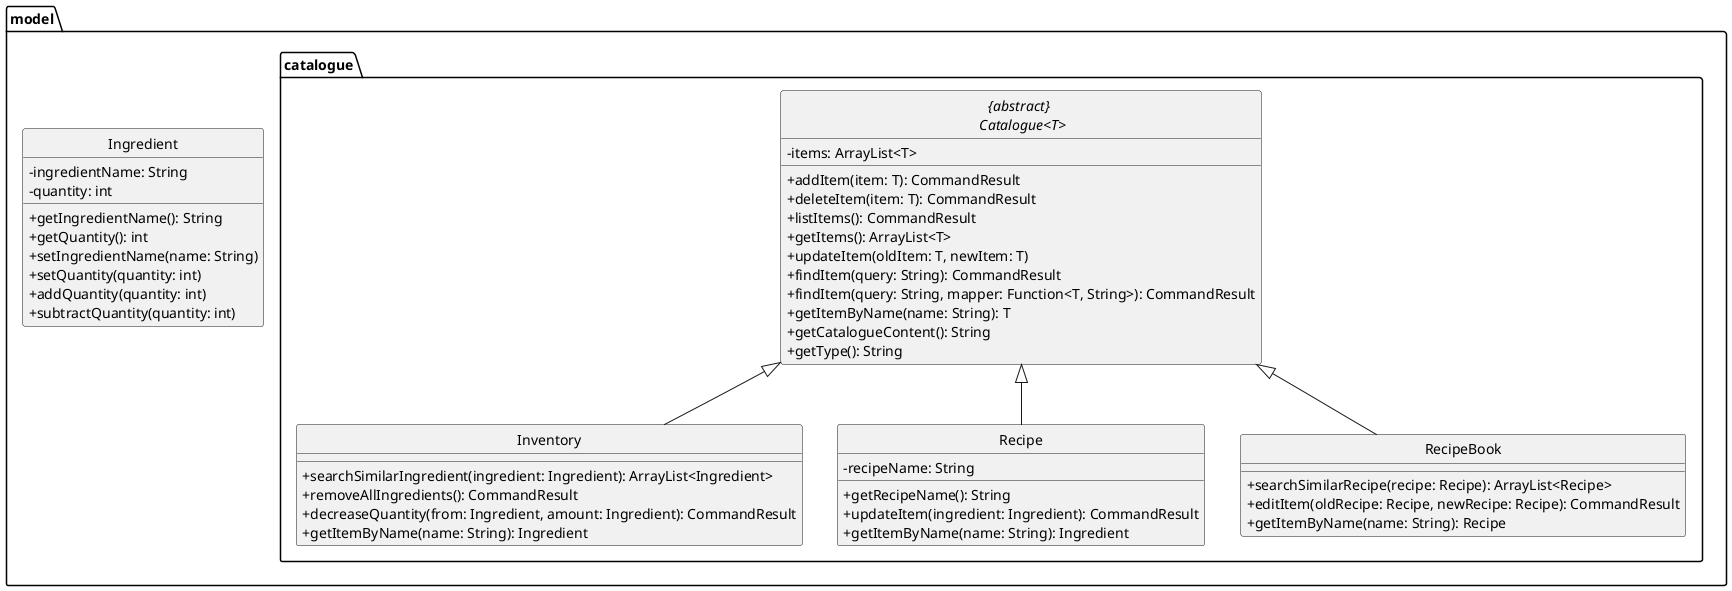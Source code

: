 @startuml
hide circle
skinparam classAttributeIconSize 0

package "model" {

    class Ingredient {
        - ingredientName: String
        - quantity: int
        + getIngredientName(): String
        + getQuantity(): int
        + setIngredientName(name: String)
        + setQuantity(quantity: int)
        + addQuantity(quantity: int)
        + subtractQuantity(quantity: int)
    }

    package "catalogue" {

        abstract class "{abstract} \n Catalogue<T>" {
            - items: ArrayList<T>
            + addItem(item: T): CommandResult
            + deleteItem(item: T): CommandResult
            + listItems(): CommandResult
            + getItems(): ArrayList<T>
            + updateItem(oldItem: T, newItem: T)
            + findItem(query: String): CommandResult
            + findItem(query: String, mapper: Function<T, String>): CommandResult
            + getItemByName(name: String): T
            + getCatalogueContent(): String
            + getType(): String
        }

        class Inventory {
            + searchSimilarIngredient(ingredient: Ingredient): ArrayList<Ingredient>
            + removeAllIngredients(): CommandResult
            + decreaseQuantity(from: Ingredient, amount: Ingredient): CommandResult
            + getItemByName(name: String): Ingredient
        }

        class Recipe {
            - recipeName: String
            + getRecipeName(): String
            + updateItem(ingredient: Ingredient): CommandResult
            + getItemByName(name: String): Ingredient
        }

        class RecipeBook {
            + searchSimilarRecipe(recipe: Recipe): ArrayList<Recipe>
            + editItem(oldRecipe: Recipe, newRecipe: Recipe): CommandResult
            + getItemByName(name: String): Recipe
        }

        "{abstract} \n Catalogue<T>" <|-- Inventory
        "{abstract} \n Catalogue<T>" <|-- Recipe
        "{abstract} \n Catalogue<T>" <|-- RecipeBook
    }
}

@enduml